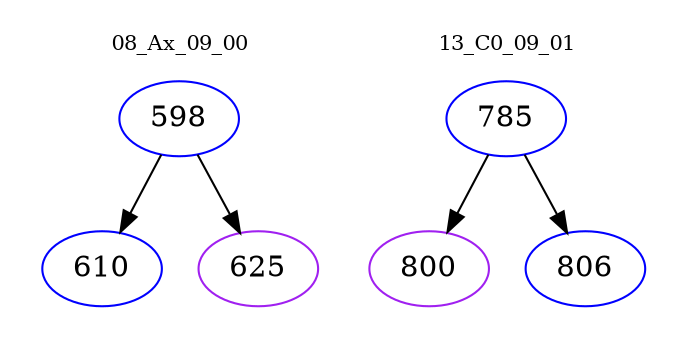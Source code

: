 digraph{
subgraph cluster_0 {
color = white
label = "08_Ax_09_00";
fontsize=10;
T0_598 [label="598", color="blue"]
T0_598 -> T0_610 [color="black"]
T0_610 [label="610", color="blue"]
T0_598 -> T0_625 [color="black"]
T0_625 [label="625", color="purple"]
}
subgraph cluster_1 {
color = white
label = "13_C0_09_01";
fontsize=10;
T1_785 [label="785", color="blue"]
T1_785 -> T1_800 [color="black"]
T1_800 [label="800", color="purple"]
T1_785 -> T1_806 [color="black"]
T1_806 [label="806", color="blue"]
}
}
